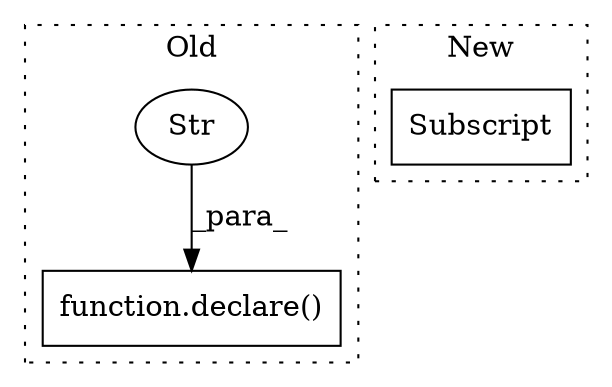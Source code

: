 digraph G {
subgraph cluster0 {
1 [label="function.declare()" a="75" s="3827,3860" l="8,1" shape="box"];
3 [label="Str" a="66" s="3835" l="25" shape="ellipse"];
label = "Old";
style="dotted";
}
subgraph cluster1 {
2 [label="Subscript" a="63" s="6580,0" l="21,0" shape="box"];
label = "New";
style="dotted";
}
3 -> 1 [label="_para_"];
}